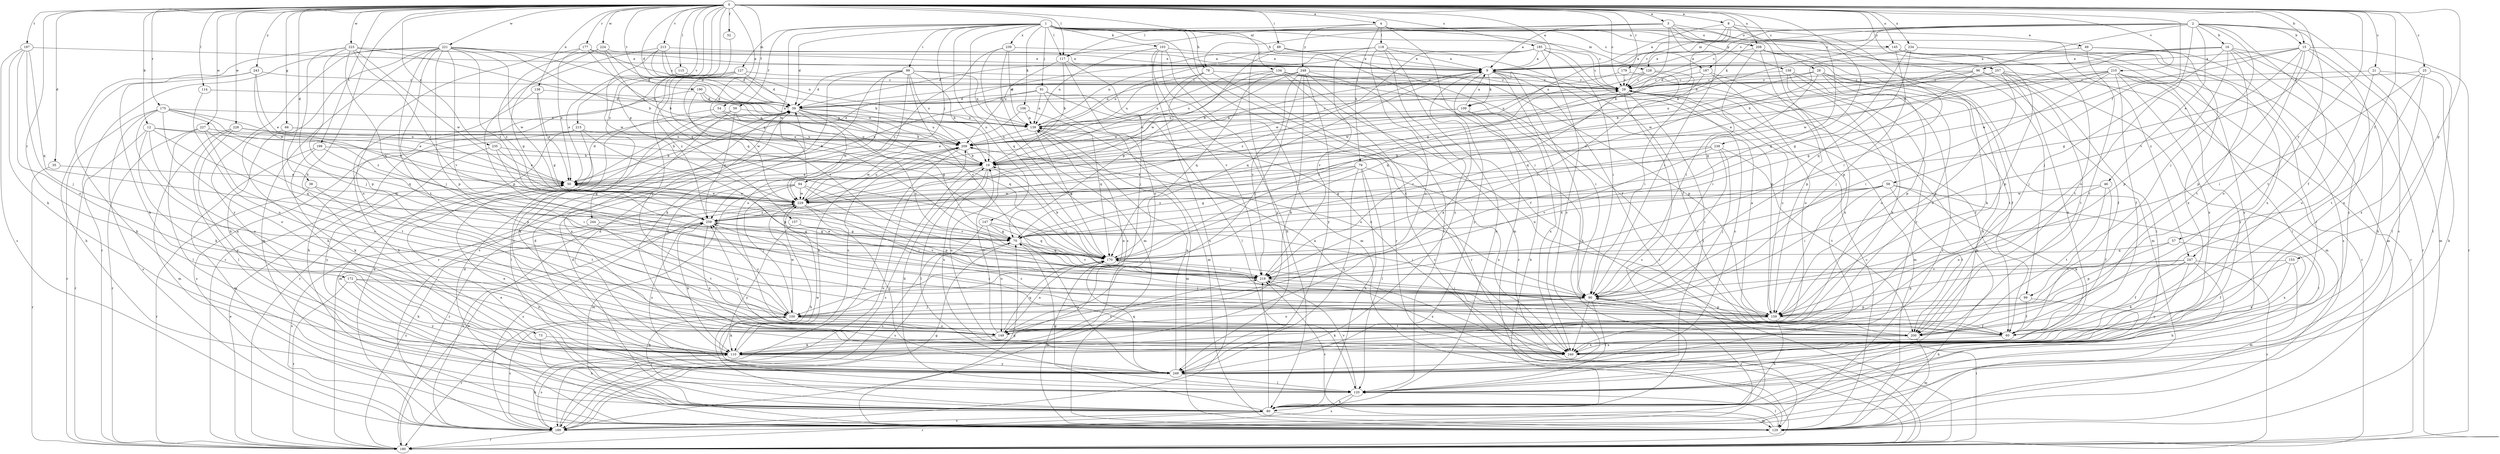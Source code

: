 strict digraph  {
0;
1;
2;
3;
4;
8;
9;
12;
15;
16;
19;
21;
25;
28;
29;
35;
38;
39;
46;
49;
50;
52;
54;
57;
58;
59;
60;
66;
70;
73;
78;
79;
80;
88;
89;
90;
91;
94;
96;
99;
100;
103;
106;
109;
110;
114;
115;
117;
118;
120;
127;
128;
129;
134;
138;
139;
145;
147;
149;
153;
157;
158;
159;
170;
172;
175;
177;
179;
180;
185;
187;
189;
190;
197;
199;
200;
208;
209;
210;
213;
215;
219;
221;
223;
224;
227;
228;
229;
234;
235;
238;
239;
240;
243;
244;
247;
248;
249;
257;
259;
0 -> 3  [label=a];
0 -> 4  [label=a];
0 -> 8  [label=a];
0 -> 9  [label=a];
0 -> 12  [label=b];
0 -> 15  [label=b];
0 -> 21  [label=c];
0 -> 25  [label=c];
0 -> 28  [label=c];
0 -> 29  [label=c];
0 -> 35  [label=d];
0 -> 38  [label=d];
0 -> 39  [label=d];
0 -> 52  [label=f];
0 -> 54  [label=f];
0 -> 57  [label=f];
0 -> 58  [label=f];
0 -> 66  [label=g];
0 -> 70  [label=g];
0 -> 73  [label=h];
0 -> 88  [label=i];
0 -> 114  [label=l];
0 -> 115  [label=l];
0 -> 117  [label=l];
0 -> 134  [label=n];
0 -> 138  [label=n];
0 -> 145  [label=o];
0 -> 153  [label=p];
0 -> 157  [label=p];
0 -> 170  [label=q];
0 -> 172  [label=r];
0 -> 175  [label=r];
0 -> 177  [label=r];
0 -> 179  [label=r];
0 -> 185  [label=s];
0 -> 190  [label=t];
0 -> 197  [label=t];
0 -> 199  [label=t];
0 -> 208  [label=u];
0 -> 210  [label=v];
0 -> 213  [label=v];
0 -> 215  [label=v];
0 -> 219  [label=v];
0 -> 221  [label=w];
0 -> 223  [label=w];
0 -> 224  [label=w];
0 -> 227  [label=w];
0 -> 228  [label=w];
0 -> 234  [label=x];
0 -> 235  [label=x];
0 -> 238  [label=x];
0 -> 243  [label=y];
0 -> 244  [label=y];
0 -> 247  [label=y];
0 -> 257  [label=z];
1 -> 39  [label=d];
1 -> 59  [label=f];
1 -> 78  [label=h];
1 -> 89  [label=i];
1 -> 90  [label=i];
1 -> 91  [label=j];
1 -> 94  [label=j];
1 -> 103  [label=k];
1 -> 106  [label=k];
1 -> 117  [label=l];
1 -> 127  [label=m];
1 -> 128  [label=m];
1 -> 145  [label=o];
1 -> 147  [label=o];
1 -> 170  [label=q];
1 -> 180  [label=r];
1 -> 187  [label=s];
1 -> 208  [label=u];
1 -> 229  [label=w];
1 -> 239  [label=x];
1 -> 240  [label=x];
1 -> 257  [label=z];
2 -> 15  [label=b];
2 -> 16  [label=b];
2 -> 19  [label=b];
2 -> 29  [label=c];
2 -> 46  [label=e];
2 -> 60  [label=f];
2 -> 96  [label=j];
2 -> 99  [label=j];
2 -> 109  [label=k];
2 -> 128  [label=m];
2 -> 149  [label=o];
2 -> 187  [label=s];
2 -> 189  [label=s];
2 -> 200  [label=t];
3 -> 9  [label=a];
3 -> 70  [label=g];
3 -> 78  [label=h];
3 -> 90  [label=i];
3 -> 117  [label=l];
3 -> 158  [label=p];
3 -> 159  [label=p];
3 -> 208  [label=u];
4 -> 29  [label=c];
4 -> 79  [label=h];
4 -> 99  [label=j];
4 -> 117  [label=l];
4 -> 118  [label=l];
4 -> 129  [label=m];
4 -> 247  [label=y];
4 -> 248  [label=y];
8 -> 9  [label=a];
8 -> 19  [label=b];
8 -> 29  [label=c];
8 -> 49  [label=e];
8 -> 90  [label=i];
8 -> 170  [label=q];
8 -> 209  [label=u];
9 -> 29  [label=c];
9 -> 80  [label=h];
9 -> 109  [label=k];
9 -> 170  [label=q];
9 -> 180  [label=r];
9 -> 240  [label=x];
9 -> 249  [label=y];
9 -> 259  [label=z];
12 -> 50  [label=e];
12 -> 110  [label=k];
12 -> 149  [label=o];
12 -> 170  [label=q];
12 -> 180  [label=r];
12 -> 209  [label=u];
15 -> 9  [label=a];
15 -> 19  [label=b];
15 -> 70  [label=g];
15 -> 129  [label=m];
15 -> 149  [label=o];
15 -> 159  [label=p];
15 -> 180  [label=r];
15 -> 229  [label=w];
15 -> 240  [label=x];
16 -> 9  [label=a];
16 -> 39  [label=d];
16 -> 80  [label=h];
16 -> 100  [label=j];
16 -> 159  [label=p];
16 -> 180  [label=r];
16 -> 200  [label=t];
16 -> 229  [label=w];
16 -> 249  [label=y];
19 -> 9  [label=a];
19 -> 50  [label=e];
19 -> 90  [label=i];
19 -> 120  [label=l];
19 -> 189  [label=s];
19 -> 240  [label=x];
21 -> 29  [label=c];
21 -> 80  [label=h];
21 -> 120  [label=l];
21 -> 149  [label=o];
25 -> 29  [label=c];
25 -> 90  [label=i];
25 -> 120  [label=l];
25 -> 200  [label=t];
25 -> 240  [label=x];
28 -> 19  [label=b];
28 -> 29  [label=c];
28 -> 39  [label=d];
28 -> 60  [label=f];
28 -> 90  [label=i];
28 -> 149  [label=o];
28 -> 159  [label=p];
28 -> 200  [label=t];
29 -> 39  [label=d];
29 -> 60  [label=f];
29 -> 120  [label=l];
29 -> 129  [label=m];
29 -> 189  [label=s];
29 -> 219  [label=v];
35 -> 50  [label=e];
35 -> 180  [label=r];
38 -> 180  [label=r];
38 -> 200  [label=t];
38 -> 229  [label=w];
39 -> 139  [label=n];
39 -> 170  [label=q];
39 -> 180  [label=r];
39 -> 209  [label=u];
39 -> 219  [label=v];
39 -> 229  [label=w];
46 -> 60  [label=f];
46 -> 149  [label=o];
46 -> 200  [label=t];
46 -> 229  [label=w];
49 -> 9  [label=a];
49 -> 189  [label=s];
49 -> 200  [label=t];
49 -> 240  [label=x];
50 -> 39  [label=d];
50 -> 229  [label=w];
52 -> 170  [label=q];
54 -> 70  [label=g];
54 -> 139  [label=n];
54 -> 249  [label=y];
57 -> 159  [label=p];
57 -> 170  [label=q];
57 -> 240  [label=x];
58 -> 90  [label=i];
58 -> 110  [label=k];
58 -> 120  [label=l];
58 -> 200  [label=t];
58 -> 219  [label=v];
58 -> 229  [label=w];
58 -> 259  [label=z];
59 -> 19  [label=b];
59 -> 110  [label=k];
59 -> 139  [label=n];
59 -> 240  [label=x];
59 -> 259  [label=z];
60 -> 9  [label=a];
60 -> 240  [label=x];
60 -> 259  [label=z];
66 -> 19  [label=b];
66 -> 110  [label=k];
66 -> 200  [label=t];
66 -> 209  [label=u];
70 -> 170  [label=q];
70 -> 189  [label=s];
70 -> 219  [label=v];
70 -> 249  [label=y];
73 -> 80  [label=h];
73 -> 110  [label=k];
78 -> 19  [label=b];
78 -> 29  [label=c];
78 -> 70  [label=g];
78 -> 180  [label=r];
78 -> 209  [label=u];
79 -> 50  [label=e];
79 -> 70  [label=g];
79 -> 80  [label=h];
79 -> 120  [label=l];
79 -> 240  [label=x];
79 -> 249  [label=y];
79 -> 259  [label=z];
80 -> 39  [label=d];
80 -> 50  [label=e];
80 -> 70  [label=g];
80 -> 100  [label=j];
80 -> 129  [label=m];
80 -> 180  [label=r];
80 -> 189  [label=s];
80 -> 219  [label=v];
88 -> 9  [label=a];
88 -> 50  [label=e];
88 -> 60  [label=f];
88 -> 249  [label=y];
89 -> 19  [label=b];
89 -> 29  [label=c];
89 -> 39  [label=d];
89 -> 110  [label=k];
89 -> 139  [label=n];
89 -> 149  [label=o];
89 -> 180  [label=r];
89 -> 189  [label=s];
89 -> 209  [label=u];
89 -> 219  [label=v];
90 -> 100  [label=j];
90 -> 120  [label=l];
90 -> 149  [label=o];
90 -> 159  [label=p];
90 -> 189  [label=s];
90 -> 209  [label=u];
90 -> 240  [label=x];
91 -> 39  [label=d];
91 -> 50  [label=e];
91 -> 120  [label=l];
91 -> 129  [label=m];
91 -> 139  [label=n];
91 -> 240  [label=x];
94 -> 100  [label=j];
94 -> 129  [label=m];
94 -> 159  [label=p];
94 -> 180  [label=r];
94 -> 219  [label=v];
94 -> 229  [label=w];
96 -> 29  [label=c];
96 -> 50  [label=e];
96 -> 60  [label=f];
96 -> 70  [label=g];
96 -> 200  [label=t];
96 -> 209  [label=u];
99 -> 60  [label=f];
99 -> 80  [label=h];
99 -> 159  [label=p];
100 -> 110  [label=k];
100 -> 149  [label=o];
100 -> 180  [label=r];
100 -> 189  [label=s];
100 -> 200  [label=t];
100 -> 229  [label=w];
100 -> 259  [label=z];
103 -> 9  [label=a];
103 -> 80  [label=h];
103 -> 129  [label=m];
103 -> 139  [label=n];
103 -> 189  [label=s];
103 -> 219  [label=v];
106 -> 50  [label=e];
106 -> 139  [label=n];
106 -> 170  [label=q];
109 -> 9  [label=a];
109 -> 80  [label=h];
109 -> 139  [label=n];
109 -> 209  [label=u];
109 -> 240  [label=x];
110 -> 9  [label=a];
110 -> 39  [label=d];
110 -> 139  [label=n];
110 -> 189  [label=s];
110 -> 209  [label=u];
110 -> 219  [label=v];
110 -> 249  [label=y];
114 -> 39  [label=d];
114 -> 149  [label=o];
115 -> 29  [label=c];
115 -> 50  [label=e];
117 -> 19  [label=b];
117 -> 100  [label=j];
117 -> 149  [label=o];
117 -> 209  [label=u];
118 -> 9  [label=a];
118 -> 39  [label=d];
118 -> 60  [label=f];
118 -> 80  [label=h];
118 -> 149  [label=o];
118 -> 219  [label=v];
118 -> 229  [label=w];
118 -> 249  [label=y];
120 -> 19  [label=b];
120 -> 80  [label=h];
120 -> 189  [label=s];
120 -> 219  [label=v];
120 -> 229  [label=w];
127 -> 29  [label=c];
127 -> 39  [label=d];
127 -> 100  [label=j];
127 -> 180  [label=r];
127 -> 219  [label=v];
127 -> 259  [label=z];
128 -> 29  [label=c];
128 -> 39  [label=d];
128 -> 90  [label=i];
128 -> 219  [label=v];
128 -> 229  [label=w];
129 -> 29  [label=c];
129 -> 39  [label=d];
129 -> 70  [label=g];
129 -> 120  [label=l];
129 -> 219  [label=v];
134 -> 29  [label=c];
134 -> 60  [label=f];
134 -> 90  [label=i];
134 -> 159  [label=p];
134 -> 170  [label=q];
134 -> 180  [label=r];
134 -> 209  [label=u];
134 -> 229  [label=w];
138 -> 39  [label=d];
138 -> 50  [label=e];
138 -> 70  [label=g];
138 -> 80  [label=h];
139 -> 29  [label=c];
139 -> 129  [label=m];
139 -> 170  [label=q];
139 -> 209  [label=u];
145 -> 9  [label=a];
145 -> 100  [label=j];
145 -> 120  [label=l];
145 -> 159  [label=p];
145 -> 200  [label=t];
145 -> 249  [label=y];
147 -> 70  [label=g];
147 -> 90  [label=i];
147 -> 149  [label=o];
147 -> 170  [label=q];
147 -> 189  [label=s];
149 -> 19  [label=b];
149 -> 110  [label=k];
149 -> 170  [label=q];
149 -> 259  [label=z];
153 -> 60  [label=f];
153 -> 129  [label=m];
153 -> 219  [label=v];
153 -> 240  [label=x];
157 -> 70  [label=g];
157 -> 219  [label=v];
157 -> 249  [label=y];
158 -> 29  [label=c];
158 -> 110  [label=k];
158 -> 149  [label=o];
158 -> 189  [label=s];
158 -> 249  [label=y];
159 -> 29  [label=c];
159 -> 60  [label=f];
159 -> 80  [label=h];
159 -> 110  [label=k];
159 -> 139  [label=n];
170 -> 19  [label=b];
170 -> 29  [label=c];
170 -> 129  [label=m];
170 -> 149  [label=o];
170 -> 219  [label=v];
172 -> 90  [label=i];
172 -> 110  [label=k];
172 -> 149  [label=o];
172 -> 180  [label=r];
172 -> 249  [label=y];
175 -> 50  [label=e];
175 -> 139  [label=n];
175 -> 149  [label=o];
175 -> 170  [label=q];
175 -> 180  [label=r];
175 -> 189  [label=s];
175 -> 240  [label=x];
175 -> 259  [label=z];
177 -> 9  [label=a];
177 -> 29  [label=c];
177 -> 50  [label=e];
177 -> 149  [label=o];
177 -> 209  [label=u];
179 -> 29  [label=c];
179 -> 129  [label=m];
179 -> 209  [label=u];
180 -> 50  [label=e];
180 -> 90  [label=i];
180 -> 229  [label=w];
180 -> 259  [label=z];
185 -> 9  [label=a];
185 -> 29  [label=c];
185 -> 90  [label=i];
185 -> 139  [label=n];
185 -> 159  [label=p];
185 -> 209  [label=u];
185 -> 229  [label=w];
185 -> 249  [label=y];
187 -> 29  [label=c];
187 -> 149  [label=o];
187 -> 170  [label=q];
187 -> 240  [label=x];
189 -> 39  [label=d];
189 -> 70  [label=g];
189 -> 110  [label=k];
189 -> 180  [label=r];
189 -> 209  [label=u];
189 -> 259  [label=z];
190 -> 39  [label=d];
190 -> 80  [label=h];
190 -> 139  [label=n];
190 -> 209  [label=u];
190 -> 229  [label=w];
197 -> 9  [label=a];
197 -> 100  [label=j];
197 -> 110  [label=k];
197 -> 149  [label=o];
197 -> 170  [label=q];
197 -> 189  [label=s];
199 -> 19  [label=b];
199 -> 90  [label=i];
199 -> 110  [label=k];
199 -> 129  [label=m];
200 -> 129  [label=m];
200 -> 170  [label=q];
200 -> 240  [label=x];
200 -> 259  [label=z];
208 -> 9  [label=a];
208 -> 80  [label=h];
208 -> 90  [label=i];
208 -> 110  [label=k];
208 -> 129  [label=m];
208 -> 159  [label=p];
209 -> 19  [label=b];
209 -> 110  [label=k];
209 -> 189  [label=s];
209 -> 229  [label=w];
210 -> 29  [label=c];
210 -> 60  [label=f];
210 -> 70  [label=g];
210 -> 90  [label=i];
210 -> 120  [label=l];
210 -> 139  [label=n];
210 -> 180  [label=r];
210 -> 240  [label=x];
210 -> 249  [label=y];
210 -> 259  [label=z];
213 -> 9  [label=a];
213 -> 19  [label=b];
213 -> 39  [label=d];
213 -> 139  [label=n];
213 -> 159  [label=p];
213 -> 229  [label=w];
215 -> 120  [label=l];
215 -> 129  [label=m];
215 -> 159  [label=p];
215 -> 189  [label=s];
215 -> 209  [label=u];
219 -> 50  [label=e];
219 -> 90  [label=i];
219 -> 240  [label=x];
221 -> 9  [label=a];
221 -> 19  [label=b];
221 -> 39  [label=d];
221 -> 80  [label=h];
221 -> 100  [label=j];
221 -> 129  [label=m];
221 -> 159  [label=p];
221 -> 180  [label=r];
221 -> 200  [label=t];
221 -> 219  [label=v];
221 -> 229  [label=w];
221 -> 249  [label=y];
221 -> 259  [label=z];
223 -> 9  [label=a];
223 -> 80  [label=h];
223 -> 100  [label=j];
223 -> 159  [label=p];
223 -> 170  [label=q];
223 -> 209  [label=u];
223 -> 229  [label=w];
223 -> 259  [label=z];
224 -> 9  [label=a];
224 -> 19  [label=b];
224 -> 39  [label=d];
224 -> 70  [label=g];
224 -> 259  [label=z];
227 -> 120  [label=l];
227 -> 149  [label=o];
227 -> 159  [label=p];
227 -> 180  [label=r];
227 -> 209  [label=u];
228 -> 19  [label=b];
228 -> 120  [label=l];
228 -> 129  [label=m];
228 -> 209  [label=u];
228 -> 249  [label=y];
229 -> 50  [label=e];
229 -> 80  [label=h];
229 -> 90  [label=i];
229 -> 189  [label=s];
229 -> 209  [label=u];
229 -> 249  [label=y];
229 -> 259  [label=z];
234 -> 9  [label=a];
234 -> 70  [label=g];
234 -> 129  [label=m];
234 -> 170  [label=q];
234 -> 229  [label=w];
234 -> 240  [label=x];
235 -> 19  [label=b];
235 -> 50  [label=e];
235 -> 70  [label=g];
235 -> 249  [label=y];
238 -> 19  [label=b];
238 -> 70  [label=g];
238 -> 90  [label=i];
238 -> 100  [label=j];
238 -> 200  [label=t];
238 -> 219  [label=v];
239 -> 9  [label=a];
239 -> 129  [label=m];
239 -> 139  [label=n];
239 -> 189  [label=s];
239 -> 259  [label=z];
240 -> 39  [label=d];
240 -> 139  [label=n];
240 -> 209  [label=u];
243 -> 29  [label=c];
243 -> 50  [label=e];
243 -> 80  [label=h];
243 -> 110  [label=k];
243 -> 229  [label=w];
244 -> 70  [label=g];
244 -> 189  [label=s];
244 -> 200  [label=t];
247 -> 60  [label=f];
247 -> 80  [label=h];
247 -> 110  [label=k];
247 -> 159  [label=p];
247 -> 180  [label=r];
247 -> 219  [label=v];
247 -> 249  [label=y];
248 -> 19  [label=b];
248 -> 29  [label=c];
248 -> 100  [label=j];
248 -> 110  [label=k];
248 -> 120  [label=l];
248 -> 139  [label=n];
248 -> 180  [label=r];
248 -> 209  [label=u];
248 -> 219  [label=v];
248 -> 249  [label=y];
249 -> 29  [label=c];
249 -> 39  [label=d];
249 -> 50  [label=e];
249 -> 120  [label=l];
249 -> 139  [label=n];
249 -> 170  [label=q];
249 -> 259  [label=z];
257 -> 29  [label=c];
257 -> 110  [label=k];
257 -> 120  [label=l];
257 -> 129  [label=m];
257 -> 159  [label=p];
257 -> 170  [label=q];
257 -> 180  [label=r];
259 -> 70  [label=g];
259 -> 110  [label=k];
259 -> 240  [label=x];
}
